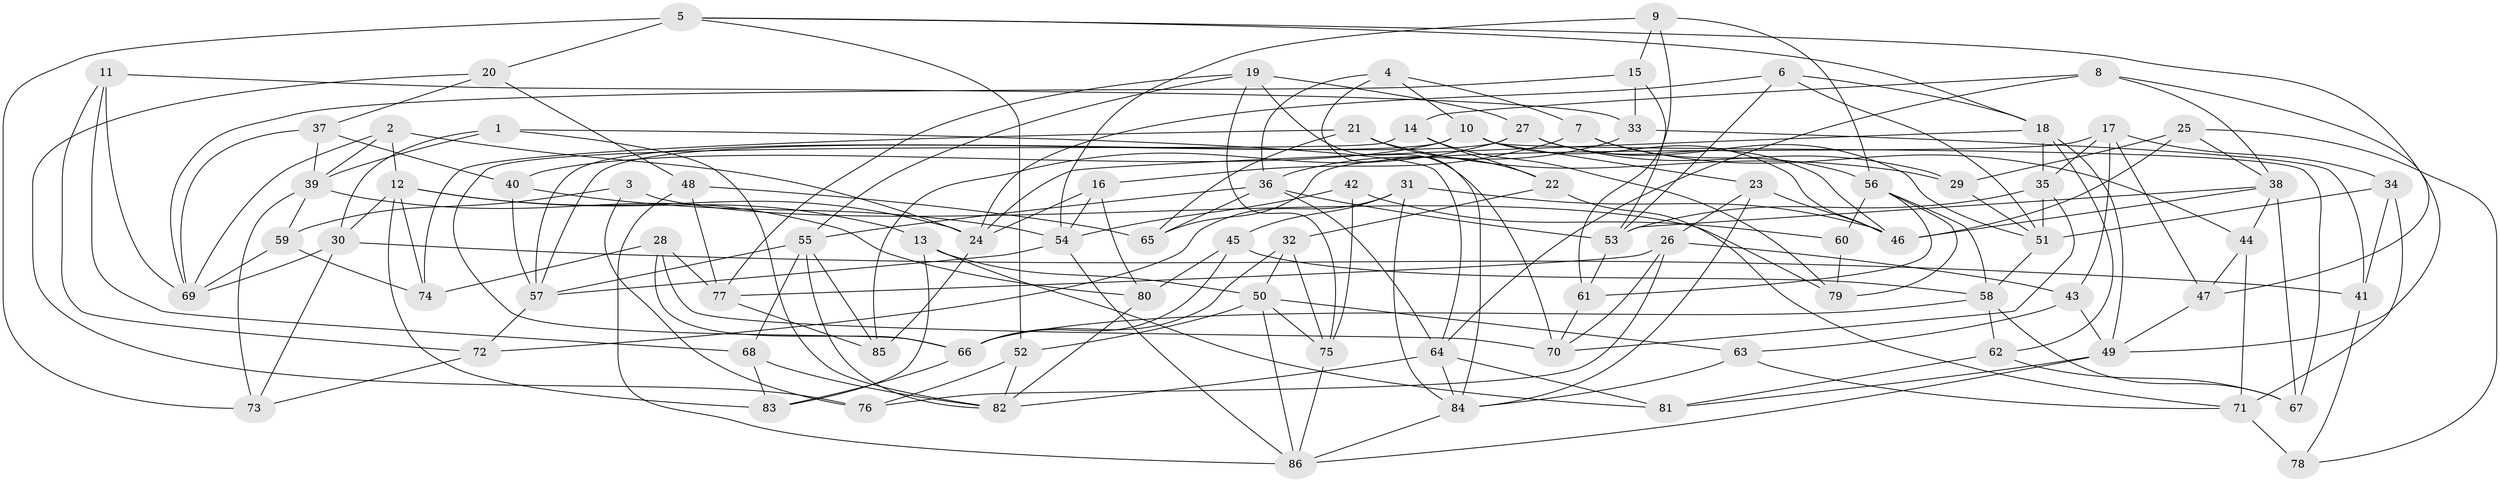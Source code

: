 // original degree distribution, {4: 1.0}
// Generated by graph-tools (version 1.1) at 2025/38/03/04/25 23:38:07]
// undirected, 86 vertices, 199 edges
graph export_dot {
  node [color=gray90,style=filled];
  1;
  2;
  3;
  4;
  5;
  6;
  7;
  8;
  9;
  10;
  11;
  12;
  13;
  14;
  15;
  16;
  17;
  18;
  19;
  20;
  21;
  22;
  23;
  24;
  25;
  26;
  27;
  28;
  29;
  30;
  31;
  32;
  33;
  34;
  35;
  36;
  37;
  38;
  39;
  40;
  41;
  42;
  43;
  44;
  45;
  46;
  47;
  48;
  49;
  50;
  51;
  52;
  53;
  54;
  55;
  56;
  57;
  58;
  59;
  60;
  61;
  62;
  63;
  64;
  65;
  66;
  67;
  68;
  69;
  70;
  71;
  72;
  73;
  74;
  75;
  76;
  77;
  78;
  79;
  80;
  81;
  82;
  83;
  84;
  85;
  86;
  1 -- 30 [weight=1.0];
  1 -- 39 [weight=1.0];
  1 -- 64 [weight=1.0];
  1 -- 82 [weight=1.0];
  2 -- 12 [weight=1.0];
  2 -- 24 [weight=1.0];
  2 -- 39 [weight=1.0];
  2 -- 69 [weight=1.0];
  3 -- 59 [weight=1.0];
  3 -- 76 [weight=1.0];
  3 -- 79 [weight=2.0];
  4 -- 7 [weight=1.0];
  4 -- 10 [weight=1.0];
  4 -- 36 [weight=1.0];
  4 -- 84 [weight=1.0];
  5 -- 18 [weight=1.0];
  5 -- 20 [weight=1.0];
  5 -- 47 [weight=1.0];
  5 -- 52 [weight=1.0];
  5 -- 73 [weight=2.0];
  6 -- 18 [weight=1.0];
  6 -- 24 [weight=1.0];
  6 -- 51 [weight=1.0];
  6 -- 53 [weight=1.0];
  7 -- 16 [weight=1.0];
  7 -- 44 [weight=1.0];
  7 -- 56 [weight=1.0];
  8 -- 14 [weight=1.0];
  8 -- 38 [weight=1.0];
  8 -- 49 [weight=1.0];
  8 -- 64 [weight=1.0];
  9 -- 15 [weight=1.0];
  9 -- 54 [weight=1.0];
  9 -- 56 [weight=1.0];
  9 -- 61 [weight=1.0];
  10 -- 23 [weight=1.0];
  10 -- 40 [weight=1.0];
  10 -- 46 [weight=1.0];
  10 -- 57 [weight=1.0];
  10 -- 67 [weight=1.0];
  11 -- 33 [weight=1.0];
  11 -- 68 [weight=1.0];
  11 -- 69 [weight=1.0];
  11 -- 72 [weight=1.0];
  12 -- 13 [weight=1.0];
  12 -- 24 [weight=1.0];
  12 -- 30 [weight=1.0];
  12 -- 74 [weight=1.0];
  12 -- 83 [weight=1.0];
  13 -- 50 [weight=1.0];
  13 -- 81 [weight=1.0];
  13 -- 83 [weight=1.0];
  14 -- 22 [weight=1.0];
  14 -- 66 [weight=1.0];
  14 -- 79 [weight=1.0];
  15 -- 33 [weight=1.0];
  15 -- 53 [weight=1.0];
  15 -- 69 [weight=1.0];
  16 -- 24 [weight=1.0];
  16 -- 54 [weight=1.0];
  16 -- 80 [weight=1.0];
  17 -- 34 [weight=1.0];
  17 -- 35 [weight=2.0];
  17 -- 43 [weight=1.0];
  17 -- 47 [weight=1.0];
  17 -- 65 [weight=1.0];
  18 -- 24 [weight=1.0];
  18 -- 35 [weight=1.0];
  18 -- 49 [weight=1.0];
  18 -- 62 [weight=1.0];
  19 -- 27 [weight=1.0];
  19 -- 55 [weight=1.0];
  19 -- 70 [weight=2.0];
  19 -- 75 [weight=1.0];
  19 -- 77 [weight=1.0];
  20 -- 37 [weight=1.0];
  20 -- 48 [weight=1.0];
  20 -- 76 [weight=1.0];
  21 -- 22 [weight=1.0];
  21 -- 29 [weight=1.0];
  21 -- 65 [weight=1.0];
  21 -- 74 [weight=1.0];
  22 -- 32 [weight=1.0];
  22 -- 71 [weight=1.0];
  23 -- 26 [weight=1.0];
  23 -- 46 [weight=1.0];
  23 -- 84 [weight=1.0];
  24 -- 85 [weight=1.0];
  25 -- 29 [weight=1.0];
  25 -- 38 [weight=1.0];
  25 -- 46 [weight=1.0];
  25 -- 78 [weight=1.0];
  26 -- 43 [weight=1.0];
  26 -- 70 [weight=1.0];
  26 -- 76 [weight=1.0];
  26 -- 77 [weight=2.0];
  27 -- 29 [weight=1.0];
  27 -- 46 [weight=1.0];
  27 -- 51 [weight=1.0];
  27 -- 57 [weight=1.0];
  27 -- 85 [weight=1.0];
  28 -- 66 [weight=1.0];
  28 -- 70 [weight=1.0];
  28 -- 74 [weight=1.0];
  28 -- 77 [weight=1.0];
  29 -- 51 [weight=1.0];
  30 -- 41 [weight=1.0];
  30 -- 69 [weight=1.0];
  30 -- 73 [weight=2.0];
  31 -- 45 [weight=1.0];
  31 -- 46 [weight=1.0];
  31 -- 72 [weight=1.0];
  31 -- 84 [weight=1.0];
  32 -- 50 [weight=1.0];
  32 -- 66 [weight=1.0];
  32 -- 75 [weight=1.0];
  33 -- 36 [weight=1.0];
  33 -- 41 [weight=1.0];
  34 -- 41 [weight=1.0];
  34 -- 51 [weight=1.0];
  34 -- 71 [weight=1.0];
  35 -- 51 [weight=1.0];
  35 -- 53 [weight=1.0];
  35 -- 70 [weight=1.0];
  36 -- 53 [weight=1.0];
  36 -- 55 [weight=1.0];
  36 -- 64 [weight=1.0];
  36 -- 65 [weight=1.0];
  37 -- 39 [weight=1.0];
  37 -- 40 [weight=1.0];
  37 -- 69 [weight=1.0];
  38 -- 44 [weight=1.0];
  38 -- 46 [weight=1.0];
  38 -- 53 [weight=1.0];
  38 -- 67 [weight=1.0];
  39 -- 59 [weight=1.0];
  39 -- 73 [weight=1.0];
  39 -- 80 [weight=1.0];
  40 -- 54 [weight=1.0];
  40 -- 57 [weight=1.0];
  41 -- 78 [weight=1.0];
  42 -- 54 [weight=1.0];
  42 -- 60 [weight=1.0];
  42 -- 75 [weight=2.0];
  43 -- 49 [weight=1.0];
  43 -- 63 [weight=1.0];
  44 -- 47 [weight=1.0];
  44 -- 71 [weight=1.0];
  45 -- 58 [weight=1.0];
  45 -- 66 [weight=1.0];
  45 -- 80 [weight=1.0];
  47 -- 49 [weight=1.0];
  48 -- 65 [weight=1.0];
  48 -- 77 [weight=1.0];
  48 -- 86 [weight=1.0];
  49 -- 81 [weight=1.0];
  49 -- 86 [weight=1.0];
  50 -- 52 [weight=1.0];
  50 -- 63 [weight=1.0];
  50 -- 75 [weight=1.0];
  50 -- 86 [weight=1.0];
  51 -- 58 [weight=1.0];
  52 -- 76 [weight=1.0];
  52 -- 82 [weight=1.0];
  53 -- 61 [weight=1.0];
  54 -- 57 [weight=1.0];
  54 -- 86 [weight=1.0];
  55 -- 57 [weight=1.0];
  55 -- 68 [weight=1.0];
  55 -- 82 [weight=1.0];
  55 -- 85 [weight=1.0];
  56 -- 58 [weight=1.0];
  56 -- 60 [weight=1.0];
  56 -- 61 [weight=1.0];
  56 -- 79 [weight=1.0];
  57 -- 72 [weight=1.0];
  58 -- 62 [weight=1.0];
  58 -- 66 [weight=1.0];
  58 -- 67 [weight=1.0];
  59 -- 69 [weight=1.0];
  59 -- 74 [weight=1.0];
  60 -- 79 [weight=2.0];
  61 -- 70 [weight=1.0];
  62 -- 67 [weight=1.0];
  62 -- 81 [weight=1.0];
  63 -- 71 [weight=1.0];
  63 -- 84 [weight=1.0];
  64 -- 81 [weight=1.0];
  64 -- 82 [weight=1.0];
  64 -- 84 [weight=1.0];
  66 -- 83 [weight=1.0];
  68 -- 82 [weight=1.0];
  68 -- 83 [weight=1.0];
  71 -- 78 [weight=2.0];
  72 -- 73 [weight=1.0];
  75 -- 86 [weight=1.0];
  77 -- 85 [weight=1.0];
  80 -- 82 [weight=1.0];
  84 -- 86 [weight=1.0];
}
